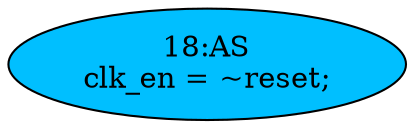 strict digraph "" {
	node [label="\N"];
	"18:AS"	[ast="<pyverilog.vparser.ast.Assign object at 0x7f8134fa46d0>",
		def_var="['clk_en']",
		fillcolor=deepskyblue,
		label="18:AS
clk_en = ~reset;",
		statements="[]",
		style=filled,
		typ=Assign,
		use_var="['reset']"];
}
